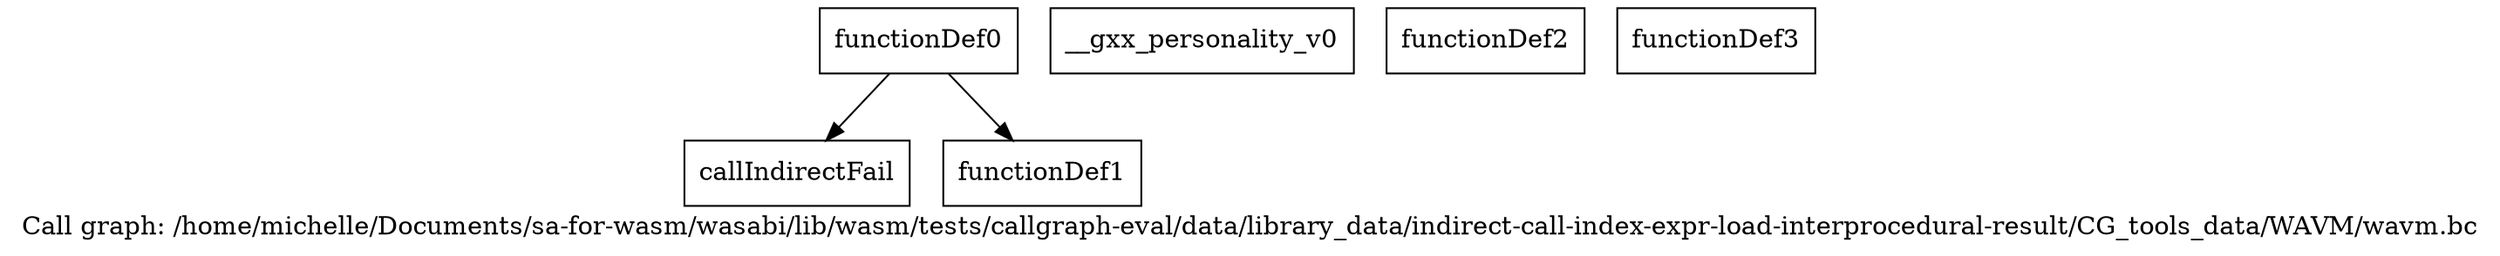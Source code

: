 digraph "Call graph: /home/michelle/Documents/sa-for-wasm/wasabi/lib/wasm/tests/callgraph-eval/data/library_data/indirect-call-index-expr-load-interprocedural-result/CG_tools_data/WAVM/wavm.bc" {
	label="Call graph: /home/michelle/Documents/sa-for-wasm/wasabi/lib/wasm/tests/callgraph-eval/data/library_data/indirect-call-index-expr-load-interprocedural-result/CG_tools_data/WAVM/wavm.bc";

	Node0x1a12c90 [shape=record,label="{callIndirectFail}"];
	Node0x19fc890 [shape=record,label="{__gxx_personality_v0}"];
	Node0x1a12b90 [shape=record,label="{functionDef0}"];
	Node0x1a12b90 -> Node0x1a12c10;
	Node0x1a12b90 -> Node0x1a12c90;
	Node0x1a12c10 [shape=record,label="{functionDef1}"];
	Node0x1a12dc0 [shape=record,label="{functionDef2}"];
	Node0x1a12e40 [shape=record,label="{functionDef3}"];
}
